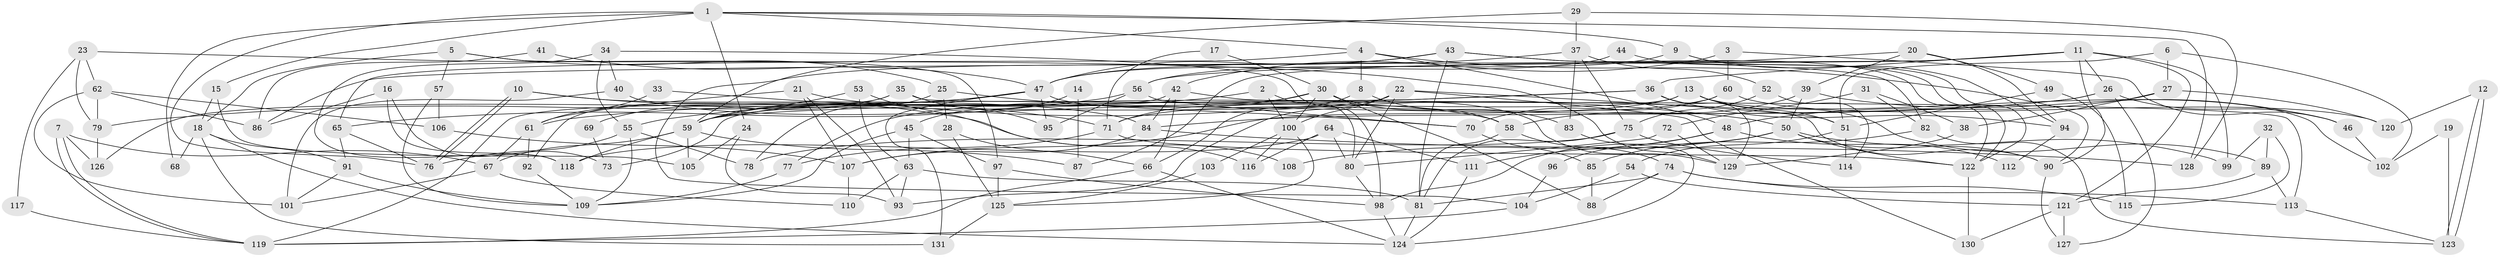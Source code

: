 // coarse degree distribution, {9: 0.03488372093023256, 6: 0.18604651162790697, 3: 0.2558139534883721, 7: 0.09302325581395349, 4: 0.1511627906976744, 5: 0.12790697674418605, 8: 0.046511627906976744, 2: 0.06976744186046512, 13: 0.011627906976744186, 10: 0.011627906976744186, 1: 0.011627906976744186}
// Generated by graph-tools (version 1.1) at 2025/24/03/03/25 07:24:04]
// undirected, 131 vertices, 262 edges
graph export_dot {
graph [start="1"]
  node [color=gray90,style=filled];
  1;
  2;
  3;
  4;
  5;
  6;
  7;
  8;
  9;
  10;
  11;
  12;
  13;
  14;
  15;
  16;
  17;
  18;
  19;
  20;
  21;
  22;
  23;
  24;
  25;
  26;
  27;
  28;
  29;
  30;
  31;
  32;
  33;
  34;
  35;
  36;
  37;
  38;
  39;
  40;
  41;
  42;
  43;
  44;
  45;
  46;
  47;
  48;
  49;
  50;
  51;
  52;
  53;
  54;
  55;
  56;
  57;
  58;
  59;
  60;
  61;
  62;
  63;
  64;
  65;
  66;
  67;
  68;
  69;
  70;
  71;
  72;
  73;
  74;
  75;
  76;
  77;
  78;
  79;
  80;
  81;
  82;
  83;
  84;
  85;
  86;
  87;
  88;
  89;
  90;
  91;
  92;
  93;
  94;
  95;
  96;
  97;
  98;
  99;
  100;
  101;
  102;
  103;
  104;
  105;
  106;
  107;
  108;
  109;
  110;
  111;
  112;
  113;
  114;
  115;
  116;
  117;
  118;
  119;
  120;
  121;
  122;
  123;
  124;
  125;
  126;
  127;
  128;
  129;
  130;
  131;
  1 -- 9;
  1 -- 15;
  1 -- 4;
  1 -- 24;
  1 -- 68;
  1 -- 76;
  1 -- 128;
  2 -- 55;
  2 -- 80;
  2 -- 100;
  3 -- 60;
  3 -- 42;
  3 -- 46;
  4 -- 90;
  4 -- 8;
  4 -- 48;
  4 -- 65;
  5 -- 57;
  5 -- 97;
  5 -- 18;
  5 -- 25;
  6 -- 27;
  6 -- 51;
  6 -- 102;
  7 -- 119;
  7 -- 119;
  7 -- 67;
  7 -- 126;
  8 -- 58;
  8 -- 66;
  9 -- 56;
  9 -- 122;
  9 -- 94;
  10 -- 76;
  10 -- 76;
  10 -- 84;
  10 -- 108;
  11 -- 90;
  11 -- 26;
  11 -- 36;
  11 -- 56;
  11 -- 86;
  11 -- 99;
  11 -- 121;
  12 -- 123;
  12 -- 123;
  12 -- 120;
  13 -- 102;
  13 -- 51;
  13 -- 73;
  13 -- 89;
  13 -- 107;
  14 -- 87;
  14 -- 45;
  15 -- 18;
  15 -- 105;
  16 -- 86;
  16 -- 118;
  16 -- 73;
  17 -- 30;
  17 -- 71;
  18 -- 124;
  18 -- 68;
  18 -- 91;
  18 -- 131;
  19 -- 123;
  19 -- 102;
  20 -- 94;
  20 -- 39;
  20 -- 49;
  20 -- 87;
  21 -- 50;
  21 -- 107;
  21 -- 61;
  21 -- 93;
  22 -- 100;
  22 -- 130;
  22 -- 51;
  22 -- 80;
  22 -- 93;
  22 -- 126;
  23 -- 129;
  23 -- 79;
  23 -- 62;
  23 -- 117;
  24 -- 93;
  24 -- 105;
  25 -- 28;
  25 -- 70;
  25 -- 78;
  26 -- 127;
  26 -- 61;
  26 -- 46;
  26 -- 84;
  27 -- 38;
  27 -- 48;
  27 -- 120;
  28 -- 66;
  28 -- 125;
  29 -- 128;
  29 -- 59;
  29 -- 37;
  30 -- 59;
  30 -- 88;
  30 -- 71;
  30 -- 83;
  30 -- 100;
  31 -- 82;
  31 -- 72;
  31 -- 38;
  32 -- 99;
  32 -- 115;
  32 -- 89;
  33 -- 71;
  33 -- 61;
  34 -- 98;
  34 -- 55;
  34 -- 40;
  34 -- 118;
  35 -- 92;
  35 -- 95;
  35 -- 69;
  35 -- 113;
  36 -- 59;
  36 -- 77;
  36 -- 94;
  36 -- 129;
  37 -- 47;
  37 -- 52;
  37 -- 75;
  37 -- 83;
  38 -- 129;
  39 -- 46;
  39 -- 58;
  39 -- 50;
  40 -- 101;
  40 -- 58;
  41 -- 86;
  41 -- 47;
  42 -- 66;
  42 -- 119;
  42 -- 84;
  42 -- 90;
  43 -- 104;
  43 -- 81;
  43 -- 47;
  43 -- 82;
  43 -- 122;
  44 -- 122;
  44 -- 47;
  45 -- 63;
  45 -- 109;
  45 -- 97;
  46 -- 102;
  47 -- 131;
  47 -- 59;
  47 -- 79;
  47 -- 95;
  47 -- 129;
  48 -- 111;
  48 -- 96;
  48 -- 112;
  49 -- 51;
  49 -- 115;
  50 -- 122;
  50 -- 90;
  50 -- 98;
  50 -- 99;
  50 -- 108;
  51 -- 114;
  51 -- 54;
  52 -- 75;
  52 -- 114;
  53 -- 63;
  53 -- 59;
  53 -- 116;
  54 -- 121;
  54 -- 104;
  55 -- 76;
  55 -- 78;
  55 -- 109;
  56 -- 65;
  56 -- 70;
  56 -- 95;
  57 -- 109;
  57 -- 106;
  58 -- 74;
  58 -- 81;
  59 -- 118;
  59 -- 67;
  59 -- 87;
  59 -- 105;
  60 -- 71;
  60 -- 70;
  60 -- 120;
  61 -- 67;
  61 -- 92;
  62 -- 79;
  62 -- 86;
  62 -- 101;
  62 -- 106;
  63 -- 110;
  63 -- 93;
  63 -- 81;
  64 -- 116;
  64 -- 80;
  64 -- 111;
  64 -- 118;
  65 -- 76;
  65 -- 91;
  66 -- 124;
  66 -- 119;
  67 -- 101;
  67 -- 110;
  69 -- 73;
  70 -- 85;
  71 -- 77;
  71 -- 122;
  72 -- 80;
  72 -- 129;
  74 -- 81;
  74 -- 113;
  74 -- 88;
  74 -- 115;
  75 -- 81;
  75 -- 78;
  75 -- 114;
  77 -- 109;
  79 -- 126;
  80 -- 98;
  81 -- 124;
  82 -- 123;
  82 -- 85;
  83 -- 124;
  84 -- 107;
  84 -- 128;
  85 -- 88;
  89 -- 113;
  89 -- 121;
  90 -- 127;
  91 -- 101;
  91 -- 109;
  92 -- 109;
  94 -- 112;
  96 -- 104;
  97 -- 98;
  97 -- 125;
  98 -- 124;
  100 -- 103;
  100 -- 116;
  100 -- 125;
  103 -- 125;
  104 -- 119;
  106 -- 107;
  107 -- 110;
  111 -- 124;
  113 -- 123;
  117 -- 119;
  121 -- 127;
  121 -- 130;
  122 -- 130;
  125 -- 131;
}
